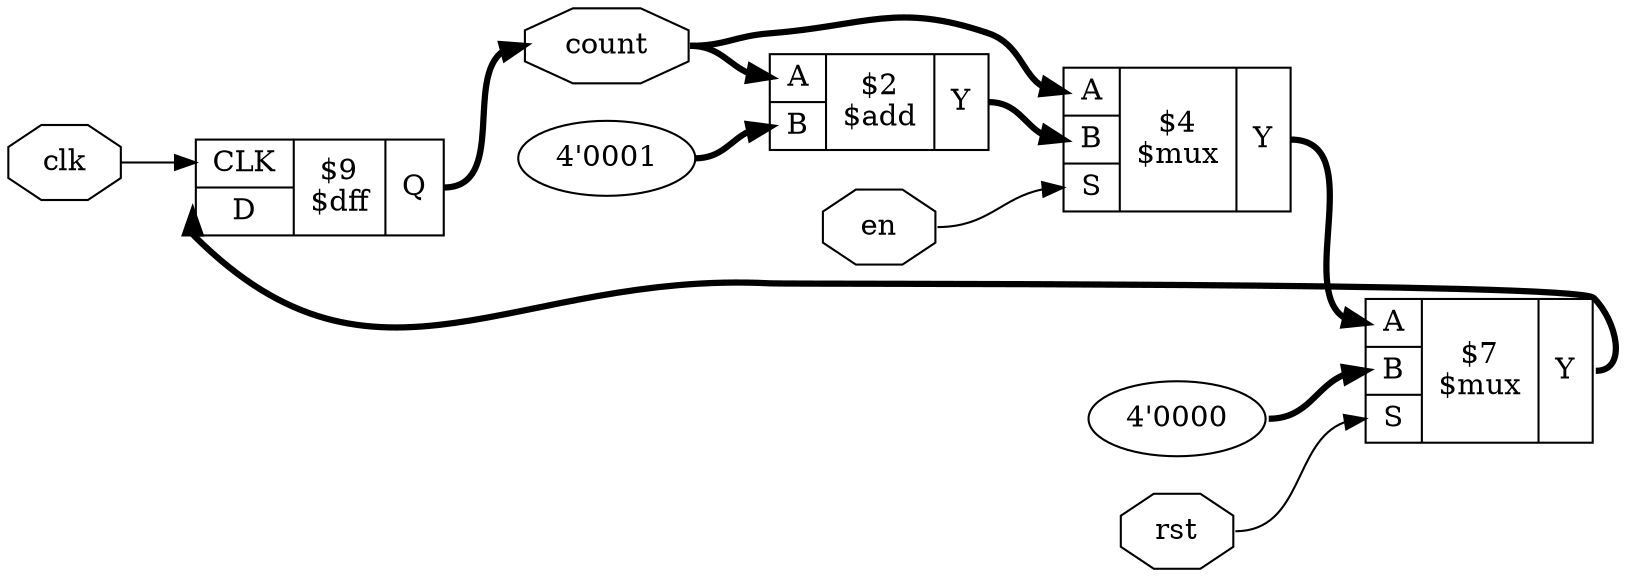 digraph "counter" {
rankdir="LR";
remincross=true;
n5 [ shape=octagon, label="clk", color="black", fontcolor="black" ];
n6 [ shape=octagon, label="count", color="black", fontcolor="black" ];
n7 [ shape=octagon, label="en", color="black", fontcolor="black" ];
n8 [ shape=octagon, label="rst", color="black", fontcolor="black" ];
v0 [ label="4'0001" ];
c12 [ shape=record, label="{{<p9> A|<p10> B}|$2\n$add|{<p11> Y}}" ];
c16 [ shape=record, label="{{<p13> CLK|<p14> D}|$9\n$dff|{<p15> Q}}" ];
c18 [ shape=record, label="{{<p9> A|<p10> B|<p17> S}|$4\n$mux|{<p11> Y}}" ];
v1 [ label="4'0000" ];
c19 [ shape=record, label="{{<p9> A|<p10> B|<p17> S}|$7\n$mux|{<p11> Y}}" ];
c19:p11:e -> c16:p14:w [color="black", style="setlinewidth(3)", label=""];
c12:p11:e -> c18:p10:w [color="black", style="setlinewidth(3)", label=""];
c18:p11:e -> c19:p9:w [color="black", style="setlinewidth(3)", label=""];
n5:e -> c16:p13:w [color="black", label=""];
c16:p15:e -> n6:w [color="black", style="setlinewidth(3)", label=""];
n6:e -> c12:p9:w [color="black", style="setlinewidth(3)", label=""];
n6:e -> c18:p9:w [color="black", style="setlinewidth(3)", label=""];
n7:e -> c18:p17:w [color="black", label=""];
n8:e -> c19:p17:w [color="black", label=""];
v0:e -> c12:p10:w [color="black", style="setlinewidth(3)", label=""];
v1:e -> c19:p10:w [color="black", style="setlinewidth(3)", label=""];
}
